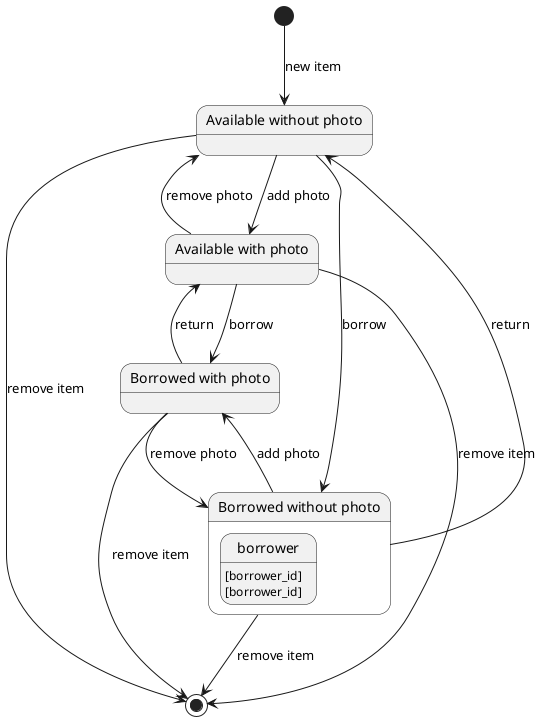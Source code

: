 @startuml
state "Available without photo" as Available_NoPhoto
state "Available with photo" as Available_WithPhoto
state "Borrowed without photo" as Borrowed_NoPhoto {
  borrower: [borrower_id]
}
state "Borrowed with photo" as Borrowed_WithPhoto {
  borrower: [borrower_id]
}

[*] --> Available_NoPhoto : new item

Available_NoPhoto --> Available_WithPhoto : add photo
Available_WithPhoto --> Available_NoPhoto : remove photo


Available_NoPhoto --> Borrowed_NoPhoto : borrow
Available_WithPhoto --> Borrowed_WithPhoto : borrow

Borrowed_NoPhoto --> Available_NoPhoto : return
Borrowed_WithPhoto --> Available_WithPhoto : return

Borrowed_NoPhoto --> Borrowed_WithPhoto : add photo
Borrowed_WithPhoto --> Borrowed_NoPhoto : remove photo


Available_NoPhoto --> [*] : remove item
Available_WithPhoto --> [*] : remove item
Borrowed_NoPhoto --> [*] : remove item
Borrowed_WithPhoto --> [*] : remove item
@enduml
